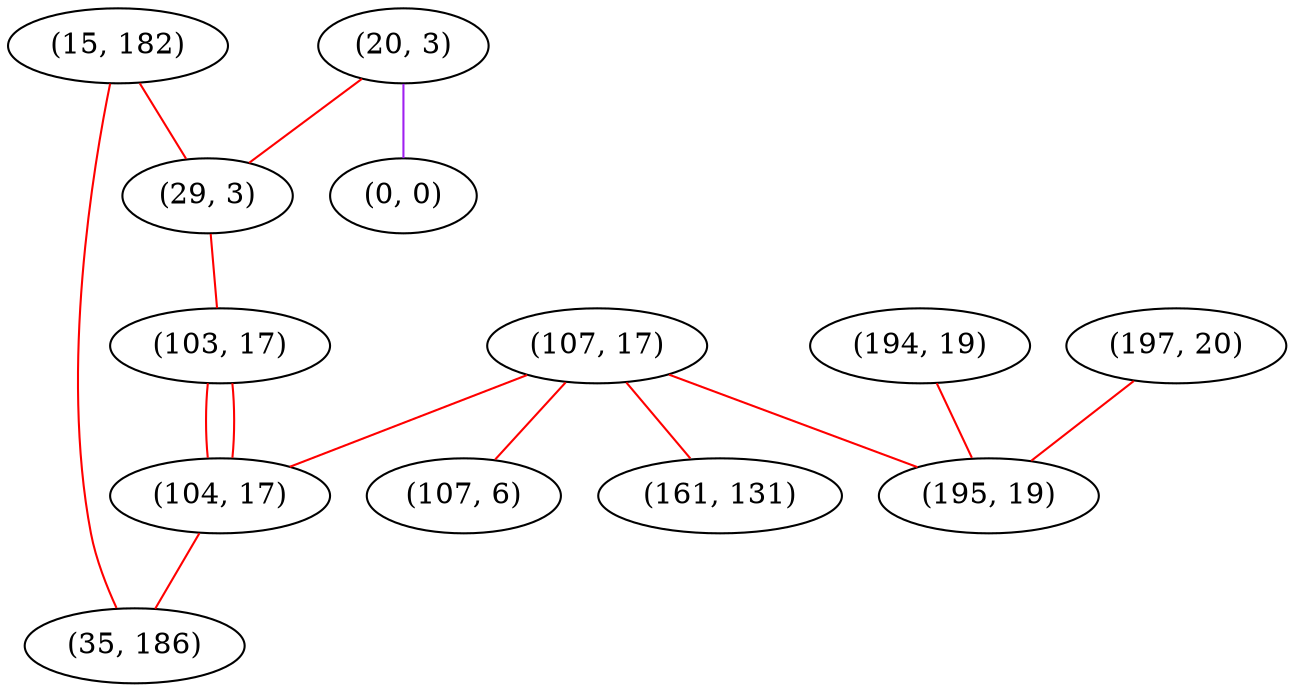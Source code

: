 graph "" {
"(15, 182)";
"(107, 17)";
"(194, 19)";
"(20, 3)";
"(29, 3)";
"(0, 0)";
"(197, 20)";
"(161, 131)";
"(195, 19)";
"(103, 17)";
"(104, 17)";
"(35, 186)";
"(107, 6)";
"(15, 182)" -- "(35, 186)"  [color=red, key=0, weight=1];
"(15, 182)" -- "(29, 3)"  [color=red, key=0, weight=1];
"(107, 17)" -- "(104, 17)"  [color=red, key=0, weight=1];
"(107, 17)" -- "(161, 131)"  [color=red, key=0, weight=1];
"(107, 17)" -- "(195, 19)"  [color=red, key=0, weight=1];
"(107, 17)" -- "(107, 6)"  [color=red, key=0, weight=1];
"(194, 19)" -- "(195, 19)"  [color=red, key=0, weight=1];
"(20, 3)" -- "(0, 0)"  [color=purple, key=0, weight=4];
"(20, 3)" -- "(29, 3)"  [color=red, key=0, weight=1];
"(29, 3)" -- "(103, 17)"  [color=red, key=0, weight=1];
"(197, 20)" -- "(195, 19)"  [color=red, key=0, weight=1];
"(103, 17)" -- "(104, 17)"  [color=red, key=0, weight=1];
"(103, 17)" -- "(104, 17)"  [color=red, key=1, weight=1];
"(104, 17)" -- "(35, 186)"  [color=red, key=0, weight=1];
}

